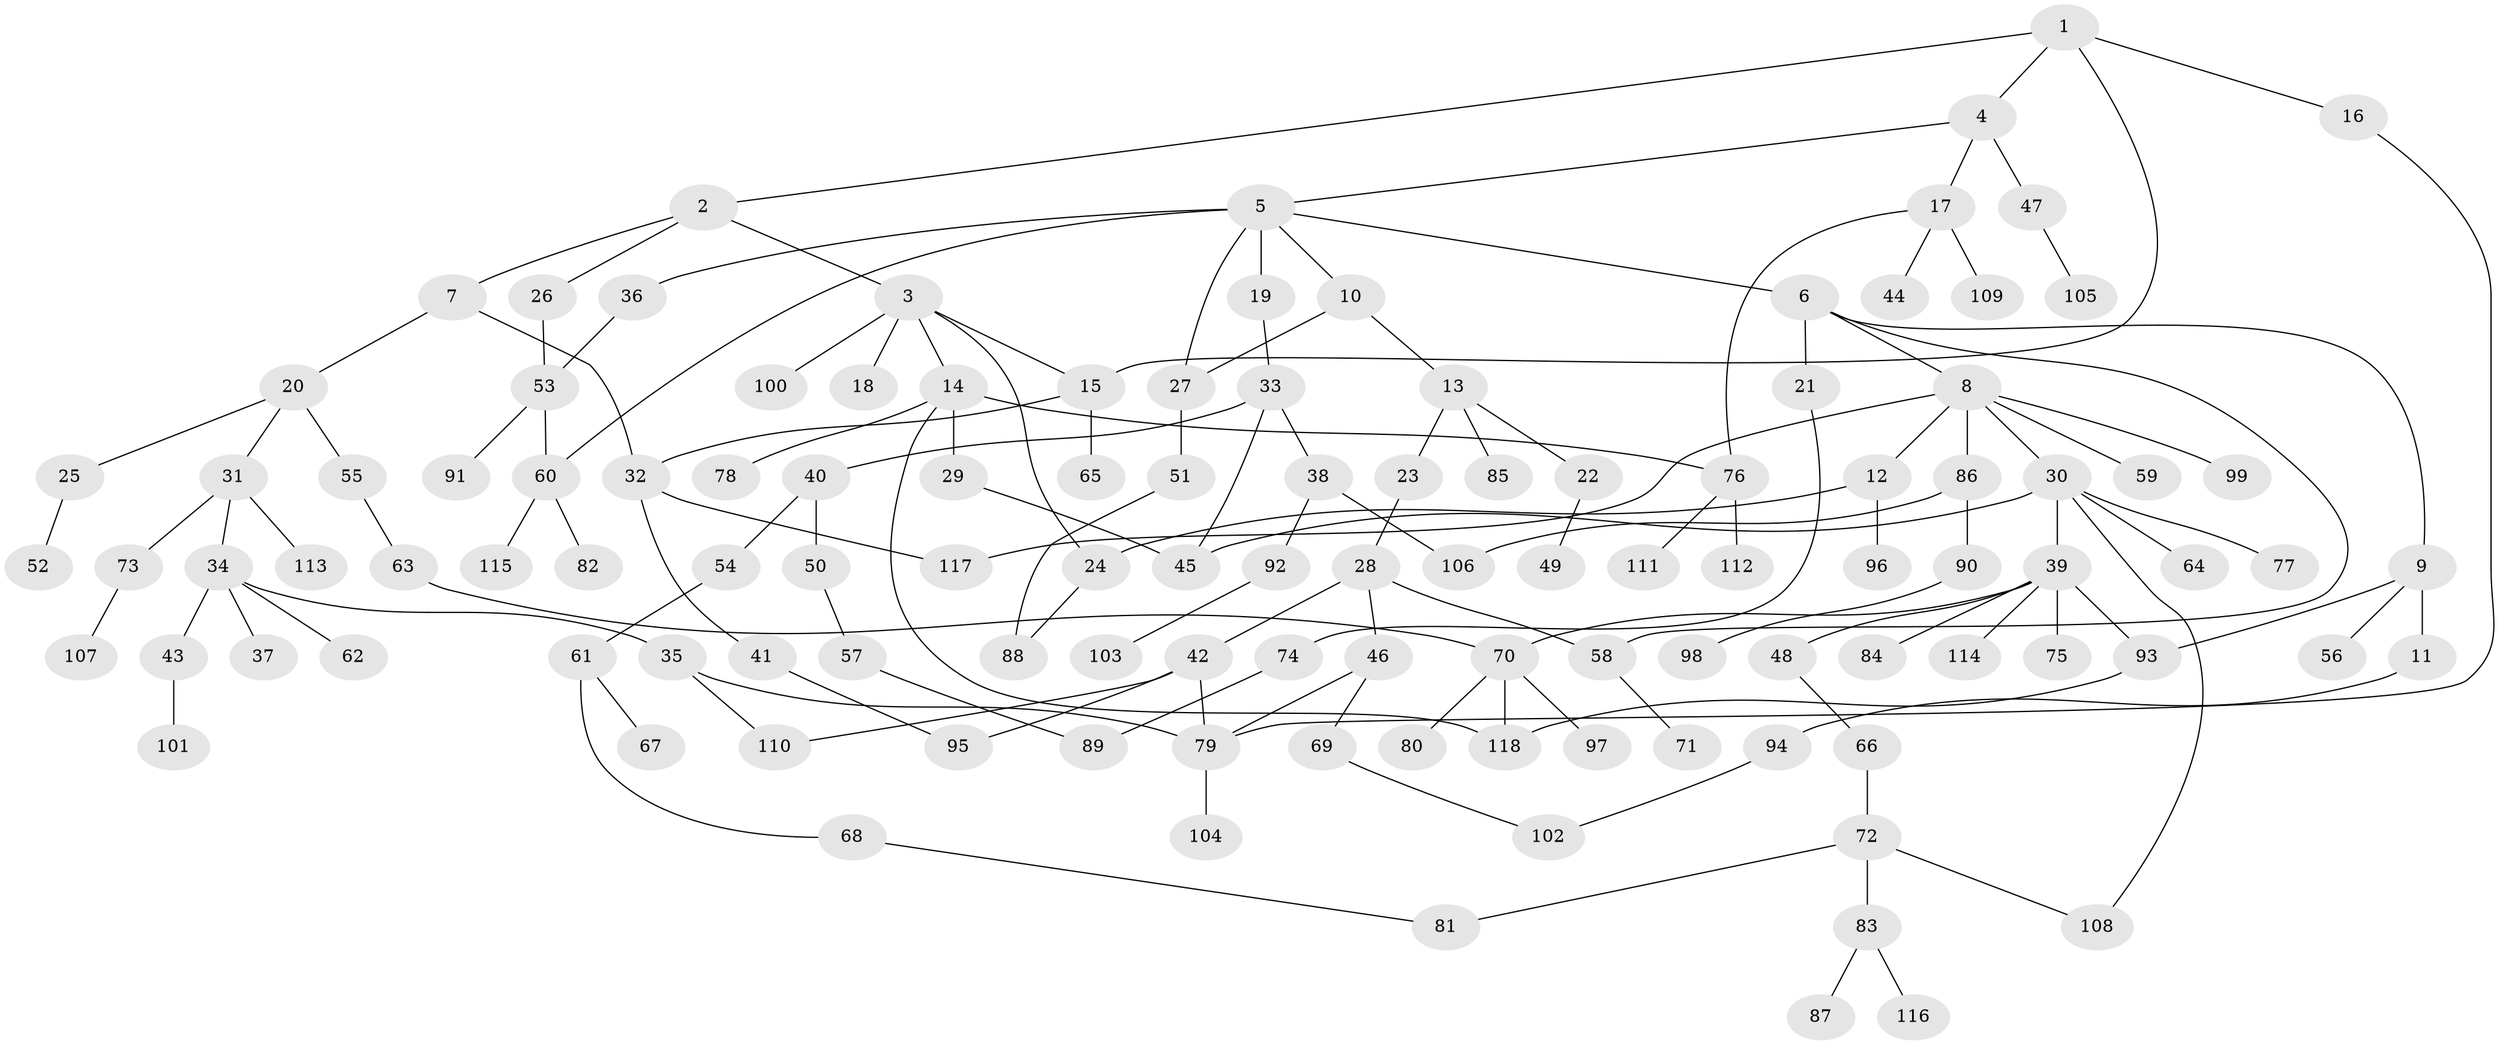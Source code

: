 // Generated by graph-tools (version 1.1) at 2025/49/03/09/25 03:49:20]
// undirected, 118 vertices, 143 edges
graph export_dot {
graph [start="1"]
  node [color=gray90,style=filled];
  1;
  2;
  3;
  4;
  5;
  6;
  7;
  8;
  9;
  10;
  11;
  12;
  13;
  14;
  15;
  16;
  17;
  18;
  19;
  20;
  21;
  22;
  23;
  24;
  25;
  26;
  27;
  28;
  29;
  30;
  31;
  32;
  33;
  34;
  35;
  36;
  37;
  38;
  39;
  40;
  41;
  42;
  43;
  44;
  45;
  46;
  47;
  48;
  49;
  50;
  51;
  52;
  53;
  54;
  55;
  56;
  57;
  58;
  59;
  60;
  61;
  62;
  63;
  64;
  65;
  66;
  67;
  68;
  69;
  70;
  71;
  72;
  73;
  74;
  75;
  76;
  77;
  78;
  79;
  80;
  81;
  82;
  83;
  84;
  85;
  86;
  87;
  88;
  89;
  90;
  91;
  92;
  93;
  94;
  95;
  96;
  97;
  98;
  99;
  100;
  101;
  102;
  103;
  104;
  105;
  106;
  107;
  108;
  109;
  110;
  111;
  112;
  113;
  114;
  115;
  116;
  117;
  118;
  1 -- 2;
  1 -- 4;
  1 -- 16;
  1 -- 15;
  2 -- 3;
  2 -- 7;
  2 -- 26;
  3 -- 14;
  3 -- 15;
  3 -- 18;
  3 -- 100;
  3 -- 24;
  4 -- 5;
  4 -- 17;
  4 -- 47;
  5 -- 6;
  5 -- 10;
  5 -- 19;
  5 -- 27;
  5 -- 36;
  5 -- 60;
  6 -- 8;
  6 -- 9;
  6 -- 21;
  6 -- 58;
  7 -- 20;
  7 -- 32;
  8 -- 12;
  8 -- 30;
  8 -- 59;
  8 -- 86;
  8 -- 99;
  8 -- 117;
  9 -- 11;
  9 -- 56;
  9 -- 93;
  10 -- 13;
  10 -- 27;
  11 -- 94;
  12 -- 24;
  12 -- 96;
  13 -- 22;
  13 -- 23;
  13 -- 85;
  14 -- 29;
  14 -- 76;
  14 -- 78;
  14 -- 118;
  15 -- 32;
  15 -- 65;
  16 -- 79;
  17 -- 44;
  17 -- 109;
  17 -- 76;
  19 -- 33;
  20 -- 25;
  20 -- 31;
  20 -- 55;
  21 -- 74;
  22 -- 49;
  23 -- 28;
  24 -- 88;
  25 -- 52;
  26 -- 53;
  27 -- 51;
  28 -- 42;
  28 -- 46;
  28 -- 58;
  29 -- 45;
  30 -- 39;
  30 -- 64;
  30 -- 77;
  30 -- 108;
  30 -- 45;
  31 -- 34;
  31 -- 73;
  31 -- 113;
  32 -- 41;
  32 -- 117;
  33 -- 38;
  33 -- 40;
  33 -- 45;
  34 -- 35;
  34 -- 37;
  34 -- 43;
  34 -- 62;
  35 -- 110;
  35 -- 79;
  36 -- 53;
  38 -- 92;
  38 -- 106;
  39 -- 48;
  39 -- 75;
  39 -- 84;
  39 -- 114;
  39 -- 93;
  39 -- 70;
  40 -- 50;
  40 -- 54;
  41 -- 95;
  42 -- 110;
  42 -- 95;
  42 -- 79;
  43 -- 101;
  46 -- 69;
  46 -- 79;
  47 -- 105;
  48 -- 66;
  50 -- 57;
  51 -- 88;
  53 -- 91;
  53 -- 60;
  54 -- 61;
  55 -- 63;
  57 -- 89;
  58 -- 71;
  60 -- 82;
  60 -- 115;
  61 -- 67;
  61 -- 68;
  63 -- 70;
  66 -- 72;
  68 -- 81;
  69 -- 102;
  70 -- 80;
  70 -- 97;
  70 -- 118;
  72 -- 83;
  72 -- 108;
  72 -- 81;
  73 -- 107;
  74 -- 89;
  76 -- 111;
  76 -- 112;
  79 -- 104;
  83 -- 87;
  83 -- 116;
  86 -- 90;
  86 -- 106;
  90 -- 98;
  92 -- 103;
  93 -- 118;
  94 -- 102;
}

